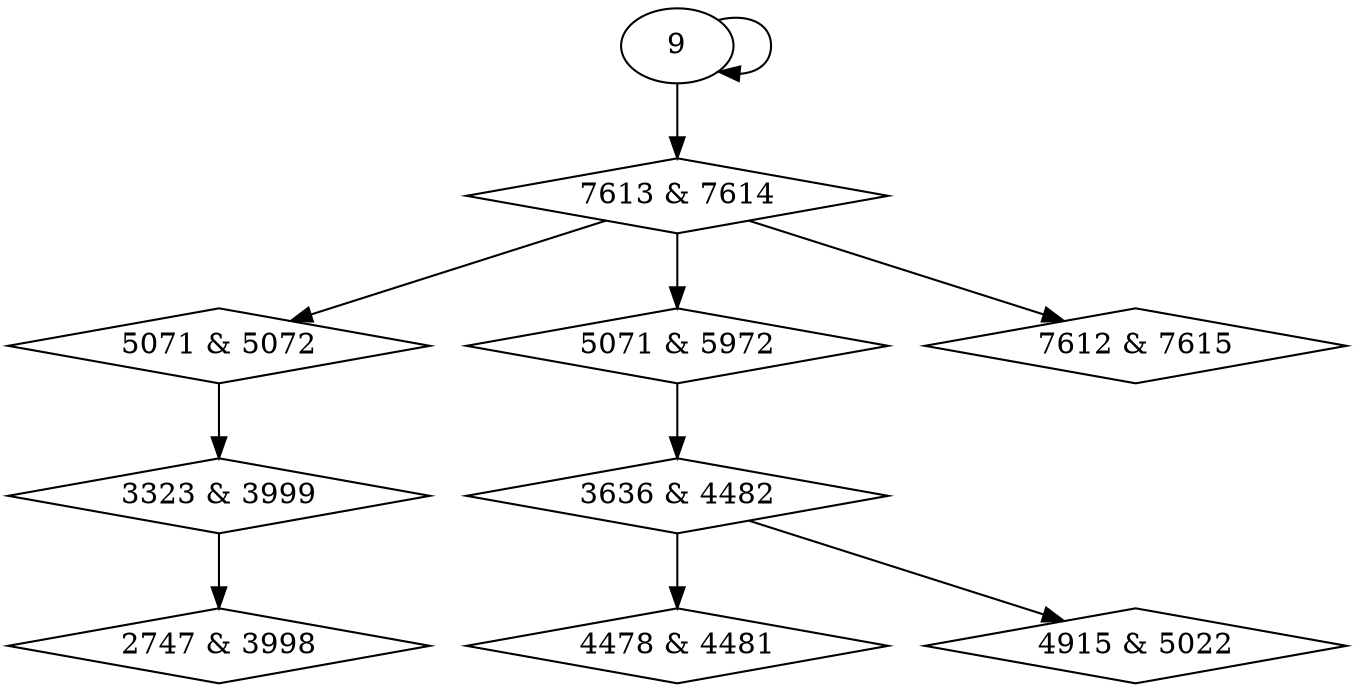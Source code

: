 digraph {
0 [label = "2747 & 3998", shape = diamond];
1 [label = "3323 & 3999", shape = diamond];
2 [label = "3636 & 4482", shape = diamond];
3 [label = "4478 & 4481", shape = diamond];
4 [label = "4915 & 5022", shape = diamond];
5 [label = "5071 & 5072", shape = diamond];
6 [label = "5071 & 5972", shape = diamond];
7 [label = "7612 & 7615", shape = diamond];
8 [label = "7613 & 7614", shape = diamond];
1 -> 0;
5 -> 1;
6 -> 2;
2 -> 3;
2 -> 4;
8 -> 5;
8 -> 6;
8 -> 7;
9 -> 8;
9 -> 9;
}
